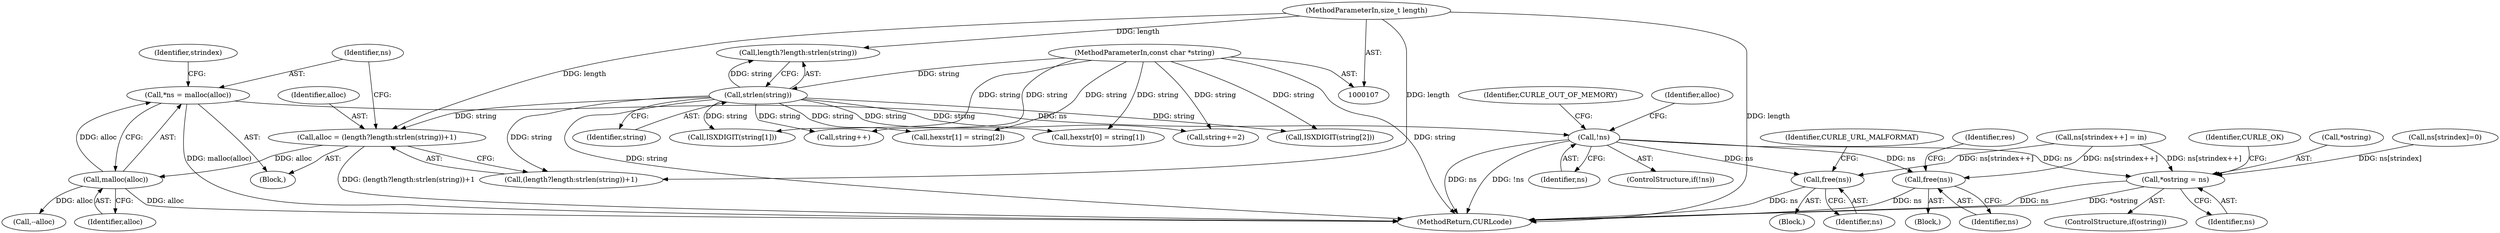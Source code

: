 digraph "0_curl_75ca568fa1c19de4c5358fed246686de8467c238_0@pointer" {
"1000138" [label="(Call,!ns)"];
"1000126" [label="(Call,*ns = malloc(alloc))"];
"1000128" [label="(Call,malloc(alloc))"];
"1000116" [label="(Call,alloc = (length?length:strlen(string))+1)"];
"1000110" [label="(MethodParameterIn,size_t length)"];
"1000122" [label="(Call,strlen(string))"];
"1000109" [label="(MethodParameterIn,const char *string)"];
"1000209" [label="(Call,free(ns))"];
"1000226" [label="(Call,free(ns))"];
"1000251" [label="(Call,*ostring = ns)"];
"1000254" [label="(Identifier,ns)"];
"1000139" [label="(Identifier,ns)"];
"1000122" [label="(Call,strlen(string))"];
"1000176" [label="(Call,hexstr[1] = string[2])"];
"1000230" [label="(Call,ns[strindex++] = in)"];
"1000229" [label="(Identifier,CURLE_URL_MALFORMAT)"];
"1000169" [label="(Call,hexstr[0] = string[1])"];
"1000251" [label="(Call,*ostring = ns)"];
"1000116" [label="(Call,alloc = (length?length:strlen(string))+1)"];
"1000114" [label="(Block,)"];
"1000227" [label="(Identifier,ns)"];
"1000126" [label="(Call,*ns = malloc(alloc))"];
"1000144" [label="(Call,--alloc)"];
"1000256" [label="(Identifier,CURLE_OK)"];
"1000118" [label="(Call,(length?length:strlen(string))+1)"];
"1000128" [label="(Call,malloc(alloc))"];
"1000213" [label="(Call,string+=2)"];
"1000158" [label="(Call,ISXDIGIT(string[1]))"];
"1000249" [label="(ControlStructure,if(ostring))"];
"1000252" [label="(Call,*ostring)"];
"1000225" [label="(Block,)"];
"1000133" [label="(Identifier,strindex)"];
"1000208" [label="(Block,)"];
"1000209" [label="(Call,free(ns))"];
"1000109" [label="(MethodParameterIn,const char *string)"];
"1000226" [label="(Call,free(ns))"];
"1000110" [label="(MethodParameterIn,size_t length)"];
"1000210" [label="(Identifier,ns)"];
"1000236" [label="(Call,string++)"];
"1000138" [label="(Call,!ns)"];
"1000137" [label="(ControlStructure,if(!ns))"];
"1000129" [label="(Identifier,alloc)"];
"1000162" [label="(Call,ISXDIGIT(string[2]))"];
"1000212" [label="(Identifier,res)"];
"1000123" [label="(Identifier,string)"];
"1000127" [label="(Identifier,ns)"];
"1000238" [label="(Call,ns[strindex]=0)"];
"1000141" [label="(Identifier,CURLE_OUT_OF_MEMORY)"];
"1000117" [label="(Identifier,alloc)"];
"1000257" [label="(MethodReturn,CURLcode)"];
"1000119" [label="(Call,length?length:strlen(string))"];
"1000145" [label="(Identifier,alloc)"];
"1000138" -> "1000137"  [label="AST: "];
"1000138" -> "1000139"  [label="CFG: "];
"1000139" -> "1000138"  [label="AST: "];
"1000141" -> "1000138"  [label="CFG: "];
"1000145" -> "1000138"  [label="CFG: "];
"1000138" -> "1000257"  [label="DDG: ns"];
"1000138" -> "1000257"  [label="DDG: !ns"];
"1000126" -> "1000138"  [label="DDG: ns"];
"1000138" -> "1000209"  [label="DDG: ns"];
"1000138" -> "1000226"  [label="DDG: ns"];
"1000138" -> "1000251"  [label="DDG: ns"];
"1000126" -> "1000114"  [label="AST: "];
"1000126" -> "1000128"  [label="CFG: "];
"1000127" -> "1000126"  [label="AST: "];
"1000128" -> "1000126"  [label="AST: "];
"1000133" -> "1000126"  [label="CFG: "];
"1000126" -> "1000257"  [label="DDG: malloc(alloc)"];
"1000128" -> "1000126"  [label="DDG: alloc"];
"1000128" -> "1000129"  [label="CFG: "];
"1000129" -> "1000128"  [label="AST: "];
"1000128" -> "1000257"  [label="DDG: alloc"];
"1000116" -> "1000128"  [label="DDG: alloc"];
"1000128" -> "1000144"  [label="DDG: alloc"];
"1000116" -> "1000114"  [label="AST: "];
"1000116" -> "1000118"  [label="CFG: "];
"1000117" -> "1000116"  [label="AST: "];
"1000118" -> "1000116"  [label="AST: "];
"1000127" -> "1000116"  [label="CFG: "];
"1000116" -> "1000257"  [label="DDG: (length?length:strlen(string))+1"];
"1000110" -> "1000116"  [label="DDG: length"];
"1000122" -> "1000116"  [label="DDG: string"];
"1000110" -> "1000107"  [label="AST: "];
"1000110" -> "1000257"  [label="DDG: length"];
"1000110" -> "1000118"  [label="DDG: length"];
"1000110" -> "1000119"  [label="DDG: length"];
"1000122" -> "1000119"  [label="AST: "];
"1000122" -> "1000123"  [label="CFG: "];
"1000123" -> "1000122"  [label="AST: "];
"1000119" -> "1000122"  [label="CFG: "];
"1000122" -> "1000257"  [label="DDG: string"];
"1000122" -> "1000118"  [label="DDG: string"];
"1000122" -> "1000119"  [label="DDG: string"];
"1000109" -> "1000122"  [label="DDG: string"];
"1000122" -> "1000158"  [label="DDG: string"];
"1000122" -> "1000162"  [label="DDG: string"];
"1000122" -> "1000169"  [label="DDG: string"];
"1000122" -> "1000176"  [label="DDG: string"];
"1000122" -> "1000213"  [label="DDG: string"];
"1000122" -> "1000236"  [label="DDG: string"];
"1000109" -> "1000107"  [label="AST: "];
"1000109" -> "1000257"  [label="DDG: string"];
"1000109" -> "1000158"  [label="DDG: string"];
"1000109" -> "1000162"  [label="DDG: string"];
"1000109" -> "1000169"  [label="DDG: string"];
"1000109" -> "1000176"  [label="DDG: string"];
"1000109" -> "1000213"  [label="DDG: string"];
"1000109" -> "1000236"  [label="DDG: string"];
"1000209" -> "1000208"  [label="AST: "];
"1000209" -> "1000210"  [label="CFG: "];
"1000210" -> "1000209"  [label="AST: "];
"1000212" -> "1000209"  [label="CFG: "];
"1000209" -> "1000257"  [label="DDG: ns"];
"1000230" -> "1000209"  [label="DDG: ns[strindex++]"];
"1000226" -> "1000225"  [label="AST: "];
"1000226" -> "1000227"  [label="CFG: "];
"1000227" -> "1000226"  [label="AST: "];
"1000229" -> "1000226"  [label="CFG: "];
"1000226" -> "1000257"  [label="DDG: ns"];
"1000230" -> "1000226"  [label="DDG: ns[strindex++]"];
"1000251" -> "1000249"  [label="AST: "];
"1000251" -> "1000254"  [label="CFG: "];
"1000252" -> "1000251"  [label="AST: "];
"1000254" -> "1000251"  [label="AST: "];
"1000256" -> "1000251"  [label="CFG: "];
"1000251" -> "1000257"  [label="DDG: ns"];
"1000251" -> "1000257"  [label="DDG: *ostring"];
"1000238" -> "1000251"  [label="DDG: ns[strindex]"];
"1000230" -> "1000251"  [label="DDG: ns[strindex++]"];
}
